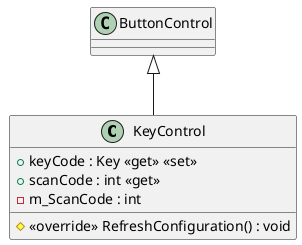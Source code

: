 @startuml
class KeyControl {
    + keyCode : Key <<get>> <<set>>
    + scanCode : int <<get>>
    # <<override>> RefreshConfiguration() : void
    - m_ScanCode : int
}
ButtonControl <|-- KeyControl
@enduml
